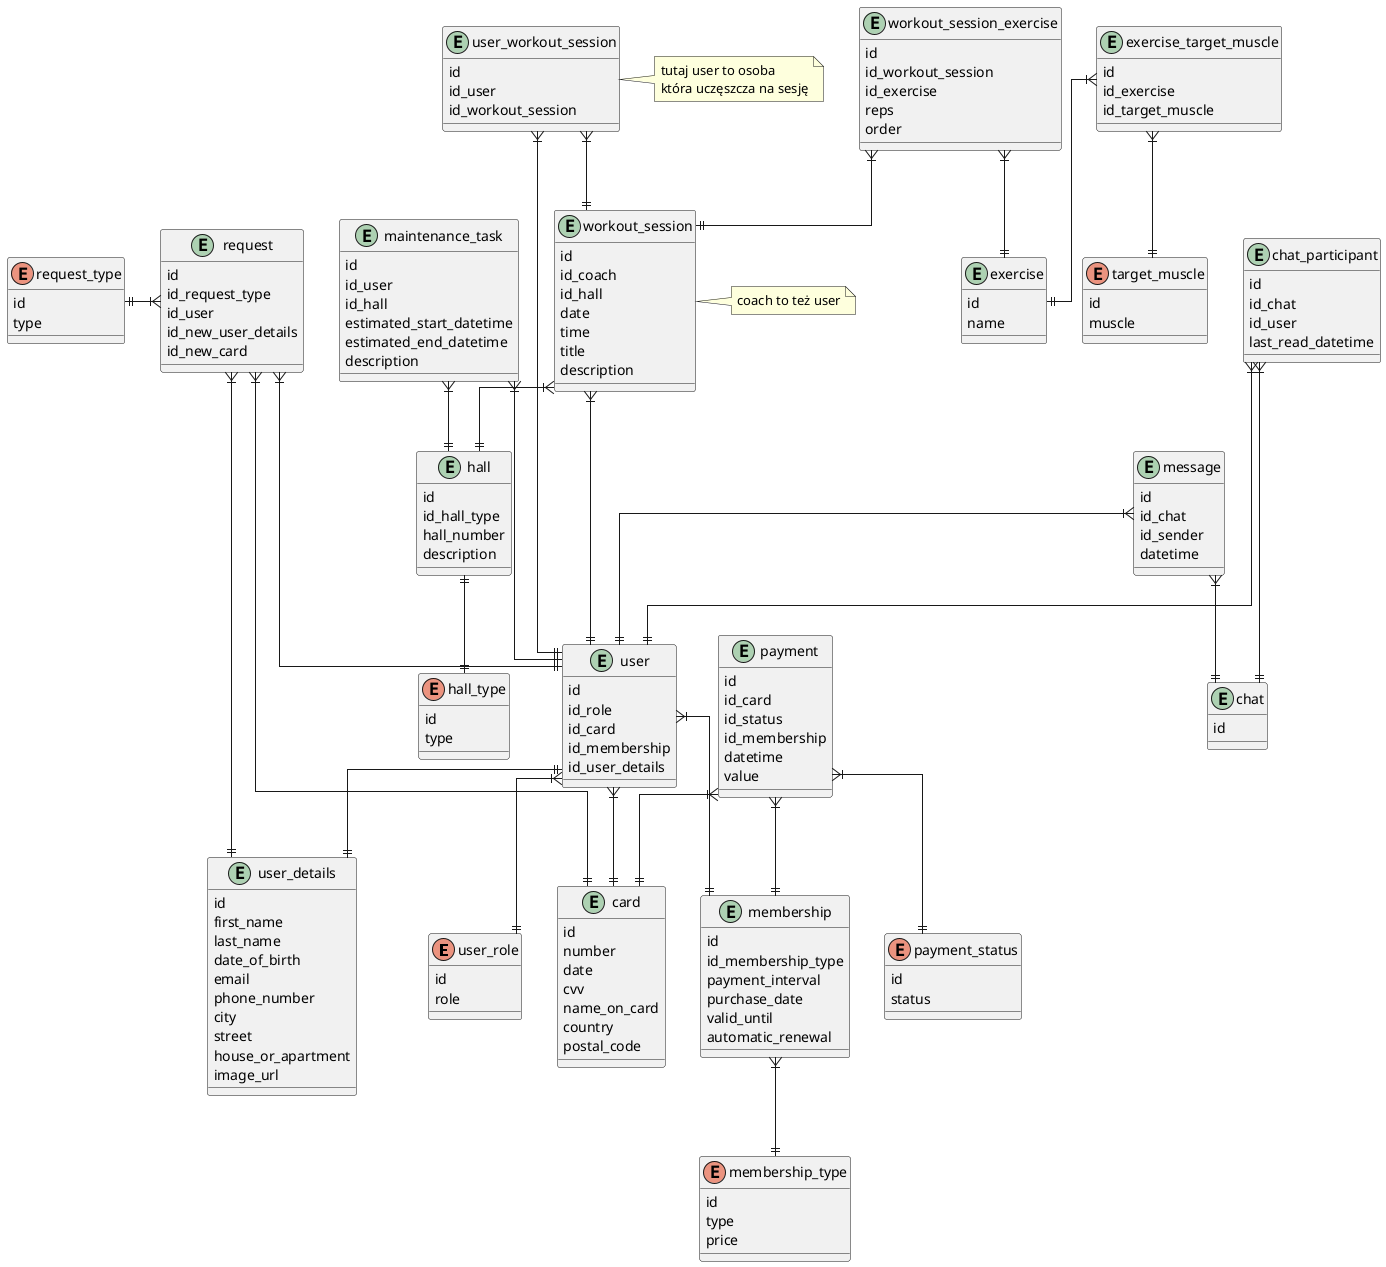 @startuml
skinparam linetype ortho

enum "user_role" as user_role {
    id
    role
}




entity "card" as card {
    id
    number
    date
    cvv
    name_on_card
    country
    postal_code
}

enum "membership_type" as membership_type {
    id
    type
    price
}


entity "membership" as membership {
    id
    id_membership_type
    payment_interval
    purchase_date
    valid_until
    automatic_renewal
}

entity "user_details" as user_details {
    id
    first_name
    last_name
    date_of_birth
    email
    phone_number
    city
    street
    house_or_apartment
    image_url
}

entity "user" as user {
    id
    id_role
    id_card
    id_membership
    id_user_details
}

entity "workout_session" as workout_session {
    id
    id_coach
    id_hall
    date
    time
    title
    description
}

entity "workout_session_exercise" as workout_session_exercise {
    id
    id_workout_session
    id_exercise
    reps
    order
}

note right of workout_session
  coach to też user
end note

entity "user_workout_session" as user_workout_session {
    id
    id_user
    id_workout_session
}

note right of user_workout_session
  tutaj user to osoba
  która uczęszcza na sesję
end note

enum "target_muscle" as target_muscle {
    id
    muscle
}

entity "exercise_target_muscle" as exercise_target_muscle {
    id
    id_exercise
    id_target_muscle
}

entity "exercise" as exercise {
    id
    name
}

enum "payment_status" as payment_status {
    id
    status
}

entity "payment" as payment {
    id
    id_card
    id_status
    id_membership
    datetime
    value
}

enum "hall_type" as hall_type {
    id
    type
}

entity "hall" as hall {
    id
    id_hall_type
    hall_number
    description
}

entity "maintenance_task" as maintenance_task {
    id
    id_user
    id_hall
    estimated_start_datetime
    estimated_end_datetime
    description
}

enum "request_type" as request_type {
    id
    type
}

entity "request" as request {
    id
    id_request_type
    id_user
    id_new_user_details
    id_new_card
}

entity "chat" as chat {
    id
}

entity "chat_participant" as chat_participant {
    id
    id_chat
    id_user
    last_read_datetime
}

entity "message" as message {
    id
    id_chat
    id_sender
    datetime
}

user ||--|| user_details
user }|--|| user_role
user }|--|| membership
user }|--|| card

membership }|--|| membership_type

workout_session }|---|| user
workout_session }|--|| hall

user_workout_session }|--|| workout_session
user_workout_session }|--|| user

hall ||--|| hall_type

workout_session_exercise }|--|| workout_session
workout_session_exercise }|--|| exercise

exercise_target_muscle }|--|| target_muscle
exercise_target_muscle }|--|| exercise

payment }|--|| payment_status
payment }|--|| membership
payment }|--|| card

maintenance_task }|--|| hall
maintenance_task }|---|| user

request }|-left-|| request_type
request }|---|| user
request }|--|| user_details
request }|--|| card

message }|--|| chat
message }|--|| user

chat_participant }|---|| chat
chat_participant }|--|| user

@enduml
